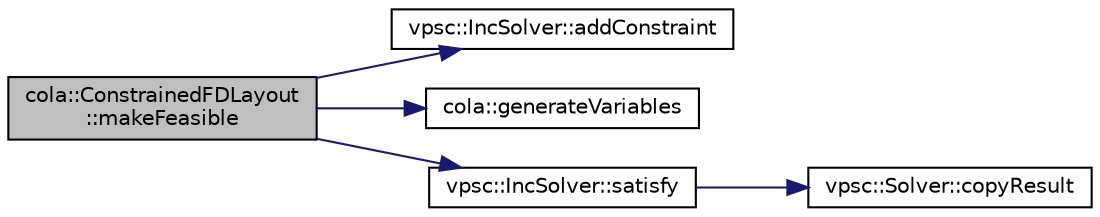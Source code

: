 digraph "cola::ConstrainedFDLayout::makeFeasible"
{
  edge [fontname="Helvetica",fontsize="10",labelfontname="Helvetica",labelfontsize="10"];
  node [fontname="Helvetica",fontsize="10",shape=record];
  rankdir="LR";
  Node4 [label="cola::ConstrainedFDLayout\l::makeFeasible",height=0.2,width=0.4,color="black", fillcolor="grey75", style="filled", fontcolor="black"];
  Node4 -> Node5 [color="midnightblue",fontsize="10",style="solid",fontname="Helvetica"];
  Node5 [label="vpsc::IncSolver::addConstraint",height=0.2,width=0.4,color="black", fillcolor="white", style="filled",URL="$classvpsc_1_1IncSolver.html#a2fbb3f66b478a7d9078d753dc1b4605b",tooltip="Adds a constraint to the existing VPSC solver. "];
  Node4 -> Node6 [color="midnightblue",fontsize="10",style="solid",fontname="Helvetica"];
  Node6 [label="cola::generateVariables",height=0.2,width=0.4,color="black", fillcolor="white", style="filled",URL="$namespacecola.html#a8ce8e00454f0368e0a145ae5ee9b785d",tooltip="Generate just all the variables for a collection of CompoundConstraints. "];
  Node4 -> Node7 [color="midnightblue",fontsize="10",style="solid",fontname="Helvetica"];
  Node7 [label="vpsc::IncSolver::satisfy",height=0.2,width=0.4,color="black", fillcolor="white", style="filled",URL="$classvpsc_1_1IncSolver.html#ae0514b075bdc0329bde9539d7132c343",tooltip="Results in an approximate solution subject to the constraints. "];
  Node7 -> Node8 [color="midnightblue",fontsize="10",style="solid",fontname="Helvetica"];
  Node8 [label="vpsc::Solver::copyResult",height=0.2,width=0.4,color="black", fillcolor="white", style="filled",URL="$classvpsc_1_1Solver.html#a69105f1f289689852e33b84693f0f2f2"];
}
